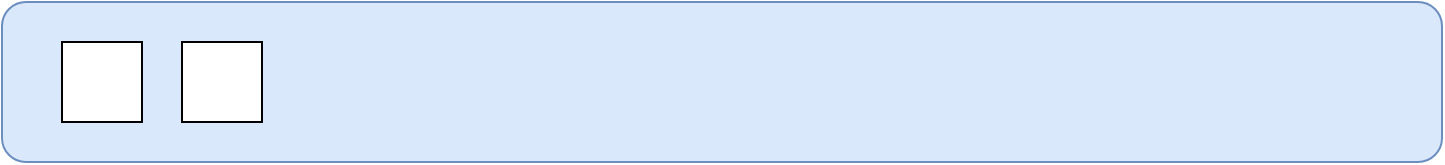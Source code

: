 <mxfile version="21.6.3" type="github">
  <diagram name="Page-1" id="49W-GlGzN48-pn9GzV39">
    <mxGraphModel dx="1121" dy="625" grid="1" gridSize="10" guides="1" tooltips="1" connect="1" arrows="1" fold="1" page="1" pageScale="1" pageWidth="850" pageHeight="1100" math="0" shadow="0">
      <root>
        <mxCell id="0" />
        <mxCell id="1" parent="0" />
        <mxCell id="FY5CL1bqaTMWNdvwRy-g-1" value="" style="rounded=1;whiteSpace=wrap;html=1;fillColor=#dae8fc;strokeColor=#6c8ebf;" vertex="1" parent="1">
          <mxGeometry x="40" y="320" width="720" height="80" as="geometry" />
        </mxCell>
        <mxCell id="FY5CL1bqaTMWNdvwRy-g-2" value="" style="rounded=0;whiteSpace=wrap;html=1;" vertex="1" parent="1">
          <mxGeometry x="70" y="340" width="40" height="40" as="geometry" />
        </mxCell>
        <mxCell id="FY5CL1bqaTMWNdvwRy-g-4" value="" style="rounded=0;whiteSpace=wrap;html=1;" vertex="1" parent="1">
          <mxGeometry x="130" y="340" width="40" height="40" as="geometry" />
        </mxCell>
      </root>
    </mxGraphModel>
  </diagram>
</mxfile>
